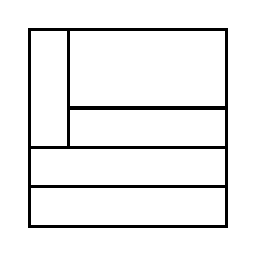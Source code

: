 \begin{tikzpicture}[very thick, scale=.5]
    \draw (0,2) rectangle (1,5);
    \draw (1,3) rectangle (5,5);
    \draw (1,2) rectangle (5,3);
    \draw (0,1) rectangle (5,2);
    \draw (0,0) rectangle (5,1);
\end{tikzpicture}
